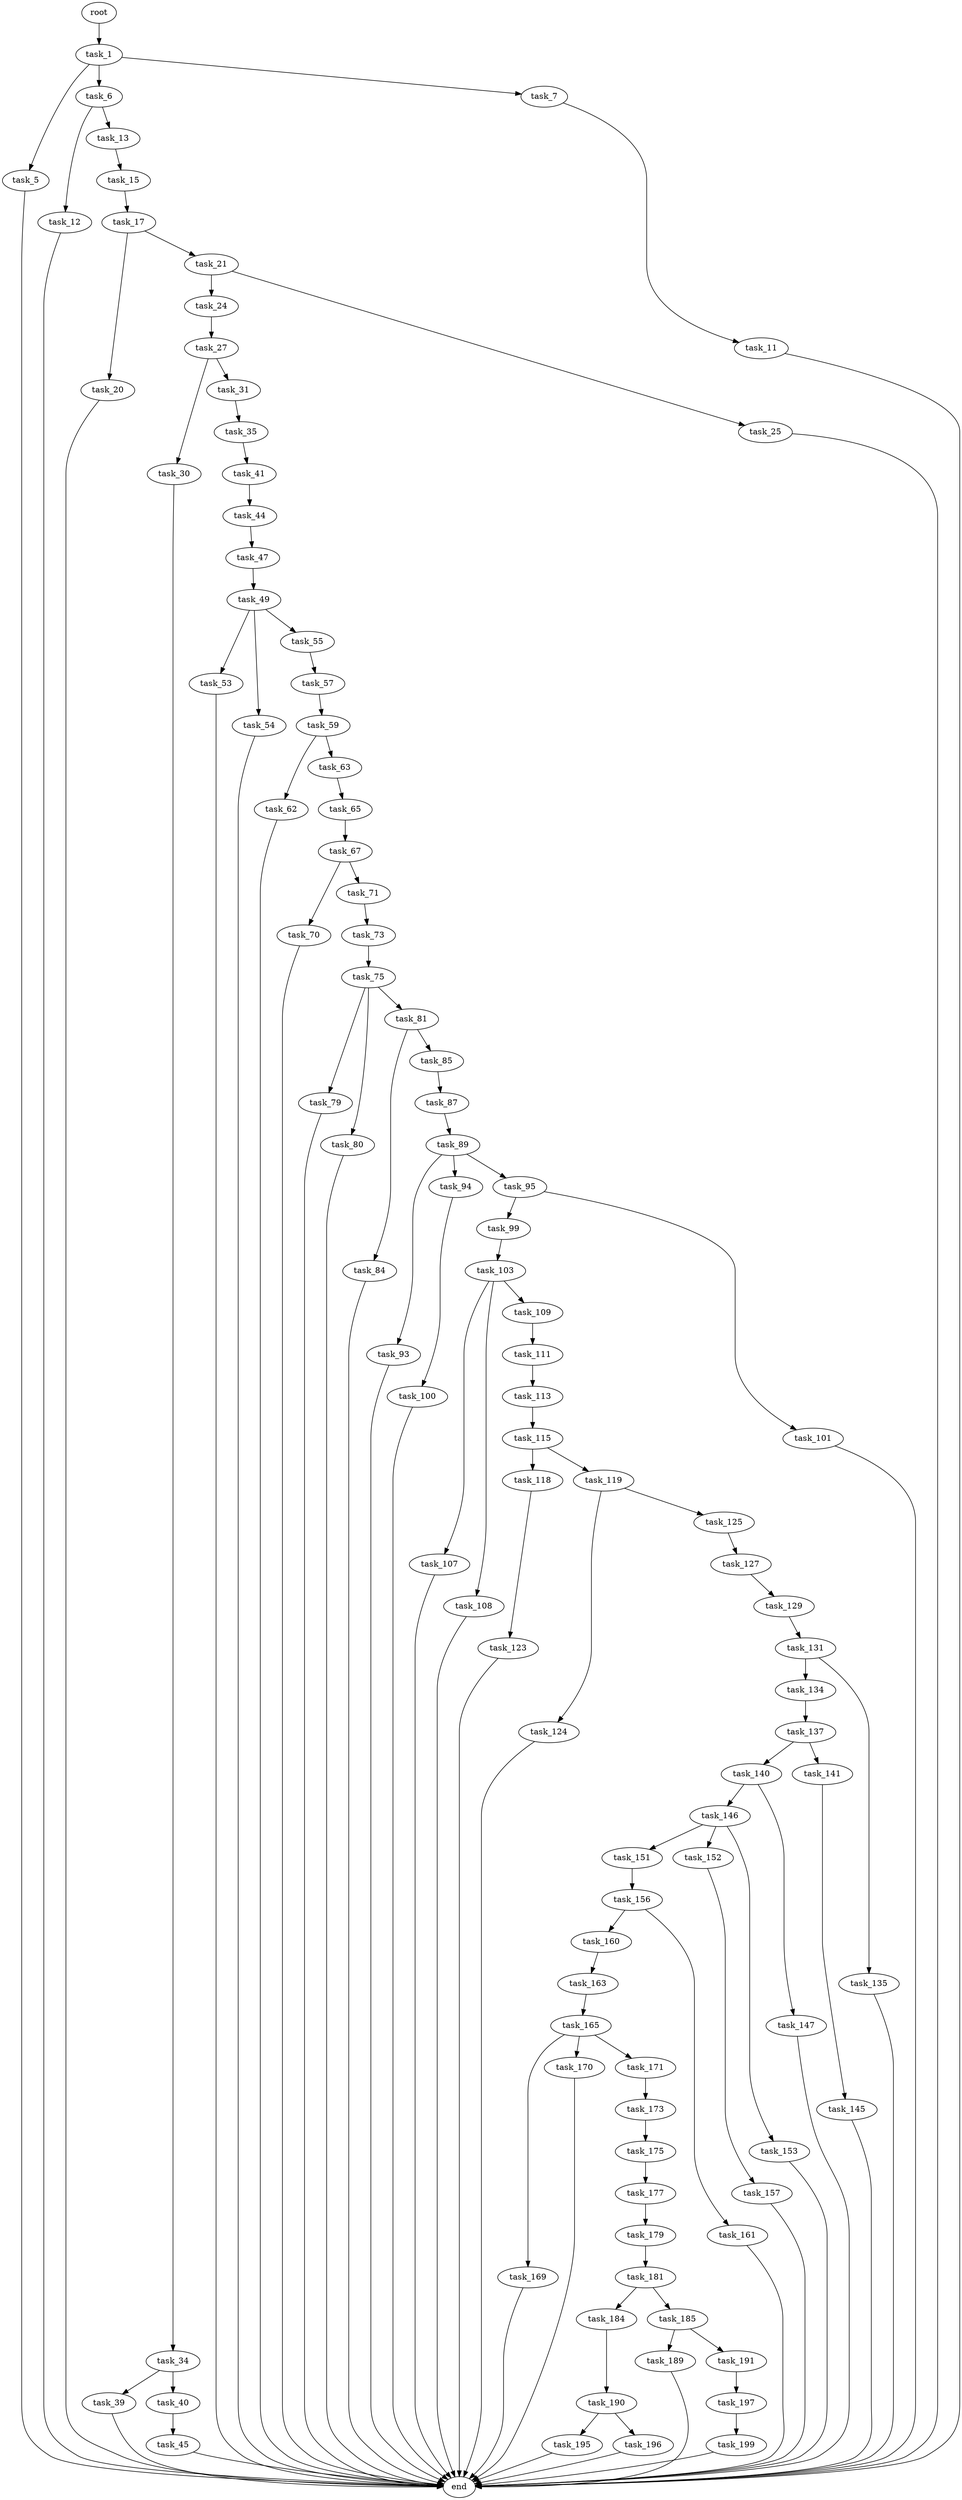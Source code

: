 digraph G {
  root [size="0.000000"];
  task_1 [size="27646031268.000000"];
  task_5 [size="93949486815.000000"];
  task_6 [size="368202845958.000000"];
  task_7 [size="29351802505.000000"];
  end [size="0.000000"];
  task_12 [size="8236593796.000000"];
  task_13 [size="134217728000.000000"];
  task_11 [size="782757789696.000000"];
  task_15 [size="549755813888.000000"];
  task_17 [size="36450075534.000000"];
  task_20 [size="18592059042.000000"];
  task_21 [size="1264942749.000000"];
  task_24 [size="134217728000.000000"];
  task_25 [size="75119211912.000000"];
  task_27 [size="38014732414.000000"];
  task_30 [size="231928233984.000000"];
  task_31 [size="10863515809.000000"];
  task_34 [size="575376687431.000000"];
  task_35 [size="68719476736.000000"];
  task_39 [size="28258204916.000000"];
  task_40 [size="283753604573.000000"];
  task_41 [size="782757789696.000000"];
  task_45 [size="99711518272.000000"];
  task_44 [size="549755813888.000000"];
  task_47 [size="24185305738.000000"];
  task_49 [size="154687722305.000000"];
  task_53 [size="177699246924.000000"];
  task_54 [size="221812014893.000000"];
  task_55 [size="243347318345.000000"];
  task_57 [size="6449923371.000000"];
  task_59 [size="17465910256.000000"];
  task_62 [size="43103610487.000000"];
  task_63 [size="79970912855.000000"];
  task_65 [size="5869648948.000000"];
  task_67 [size="22158591648.000000"];
  task_70 [size="29368430774.000000"];
  task_71 [size="26717674841.000000"];
  task_73 [size="27703839902.000000"];
  task_75 [size="35118423076.000000"];
  task_79 [size="231928233984.000000"];
  task_80 [size="35902069807.000000"];
  task_81 [size="8589934592.000000"];
  task_84 [size="1073741824000.000000"];
  task_85 [size="2131076720.000000"];
  task_87 [size="64118784631.000000"];
  task_89 [size="674095821659.000000"];
  task_93 [size="134099976132.000000"];
  task_94 [size="37116458122.000000"];
  task_95 [size="152152739191.000000"];
  task_100 [size="13087171332.000000"];
  task_99 [size="1033865949226.000000"];
  task_101 [size="8589934592.000000"];
  task_103 [size="896663817420.000000"];
  task_107 [size="3256034631.000000"];
  task_108 [size="396806952179.000000"];
  task_109 [size="8589934592.000000"];
  task_111 [size="907024971279.000000"];
  task_113 [size="782757789696.000000"];
  task_115 [size="7882950831.000000"];
  task_118 [size="1406897423.000000"];
  task_119 [size="7957280577.000000"];
  task_123 [size="14063791087.000000"];
  task_124 [size="231928233984.000000"];
  task_125 [size="782757789696.000000"];
  task_127 [size="524771429832.000000"];
  task_129 [size="230782879033.000000"];
  task_131 [size="134217728000.000000"];
  task_134 [size="39087044033.000000"];
  task_135 [size="676963481480.000000"];
  task_137 [size="885428362832.000000"];
  task_140 [size="2897641842.000000"];
  task_141 [size="8589934592.000000"];
  task_146 [size="782757789696.000000"];
  task_147 [size="134217728000.000000"];
  task_145 [size="549755813888.000000"];
  task_151 [size="231928233984.000000"];
  task_152 [size="68719476736.000000"];
  task_153 [size="8589934592.000000"];
  task_156 [size="68719476736.000000"];
  task_157 [size="26167316774.000000"];
  task_160 [size="108253946196.000000"];
  task_161 [size="28991029248.000000"];
  task_163 [size="68719476736.000000"];
  task_165 [size="68719476736.000000"];
  task_169 [size="616645784583.000000"];
  task_170 [size="368293445632.000000"];
  task_171 [size="549755813888.000000"];
  task_173 [size="665782893732.000000"];
  task_175 [size="134217728000.000000"];
  task_177 [size="889939763544.000000"];
  task_179 [size="1073741824000.000000"];
  task_181 [size="2131250066.000000"];
  task_184 [size="101796002138.000000"];
  task_185 [size="8589934592.000000"];
  task_190 [size="68719476736.000000"];
  task_189 [size="717392199711.000000"];
  task_191 [size="102671268360.000000"];
  task_195 [size="87097777392.000000"];
  task_196 [size="2646435118.000000"];
  task_197 [size="17099387151.000000"];
  task_199 [size="28991029248.000000"];

  root -> task_1 [size="1.000000"];
  task_1 -> task_5 [size="679477248.000000"];
  task_1 -> task_6 [size="679477248.000000"];
  task_1 -> task_7 [size="679477248.000000"];
  task_5 -> end [size="1.000000"];
  task_6 -> task_12 [size="411041792.000000"];
  task_6 -> task_13 [size="411041792.000000"];
  task_7 -> task_11 [size="33554432.000000"];
  task_12 -> end [size="1.000000"];
  task_13 -> task_15 [size="209715200.000000"];
  task_11 -> end [size="1.000000"];
  task_15 -> task_17 [size="536870912.000000"];
  task_17 -> task_20 [size="838860800.000000"];
  task_17 -> task_21 [size="838860800.000000"];
  task_20 -> end [size="1.000000"];
  task_21 -> task_24 [size="33554432.000000"];
  task_21 -> task_25 [size="33554432.000000"];
  task_24 -> task_27 [size="209715200.000000"];
  task_25 -> end [size="1.000000"];
  task_27 -> task_30 [size="679477248.000000"];
  task_27 -> task_31 [size="679477248.000000"];
  task_30 -> task_34 [size="301989888.000000"];
  task_31 -> task_35 [size="209715200.000000"];
  task_34 -> task_39 [size="838860800.000000"];
  task_34 -> task_40 [size="838860800.000000"];
  task_35 -> task_41 [size="134217728.000000"];
  task_39 -> end [size="1.000000"];
  task_40 -> task_45 [size="209715200.000000"];
  task_41 -> task_44 [size="679477248.000000"];
  task_45 -> end [size="1.000000"];
  task_44 -> task_47 [size="536870912.000000"];
  task_47 -> task_49 [size="411041792.000000"];
  task_49 -> task_53 [size="209715200.000000"];
  task_49 -> task_54 [size="209715200.000000"];
  task_49 -> task_55 [size="209715200.000000"];
  task_53 -> end [size="1.000000"];
  task_54 -> end [size="1.000000"];
  task_55 -> task_57 [size="209715200.000000"];
  task_57 -> task_59 [size="679477248.000000"];
  task_59 -> task_62 [size="536870912.000000"];
  task_59 -> task_63 [size="536870912.000000"];
  task_62 -> end [size="1.000000"];
  task_63 -> task_65 [size="75497472.000000"];
  task_65 -> task_67 [size="209715200.000000"];
  task_67 -> task_70 [size="536870912.000000"];
  task_67 -> task_71 [size="536870912.000000"];
  task_70 -> end [size="1.000000"];
  task_71 -> task_73 [size="838860800.000000"];
  task_73 -> task_75 [size="536870912.000000"];
  task_75 -> task_79 [size="679477248.000000"];
  task_75 -> task_80 [size="679477248.000000"];
  task_75 -> task_81 [size="679477248.000000"];
  task_79 -> end [size="1.000000"];
  task_80 -> end [size="1.000000"];
  task_81 -> task_84 [size="33554432.000000"];
  task_81 -> task_85 [size="33554432.000000"];
  task_84 -> end [size="1.000000"];
  task_85 -> task_87 [size="75497472.000000"];
  task_87 -> task_89 [size="209715200.000000"];
  task_89 -> task_93 [size="838860800.000000"];
  task_89 -> task_94 [size="838860800.000000"];
  task_89 -> task_95 [size="838860800.000000"];
  task_93 -> end [size="1.000000"];
  task_94 -> task_100 [size="838860800.000000"];
  task_95 -> task_99 [size="679477248.000000"];
  task_95 -> task_101 [size="679477248.000000"];
  task_100 -> end [size="1.000000"];
  task_99 -> task_103 [size="679477248.000000"];
  task_101 -> end [size="1.000000"];
  task_103 -> task_107 [size="838860800.000000"];
  task_103 -> task_108 [size="838860800.000000"];
  task_103 -> task_109 [size="838860800.000000"];
  task_107 -> end [size="1.000000"];
  task_108 -> end [size="1.000000"];
  task_109 -> task_111 [size="33554432.000000"];
  task_111 -> task_113 [size="679477248.000000"];
  task_113 -> task_115 [size="679477248.000000"];
  task_115 -> task_118 [size="301989888.000000"];
  task_115 -> task_119 [size="301989888.000000"];
  task_118 -> task_123 [size="33554432.000000"];
  task_119 -> task_124 [size="301989888.000000"];
  task_119 -> task_125 [size="301989888.000000"];
  task_123 -> end [size="1.000000"];
  task_124 -> end [size="1.000000"];
  task_125 -> task_127 [size="679477248.000000"];
  task_127 -> task_129 [size="536870912.000000"];
  task_129 -> task_131 [size="209715200.000000"];
  task_131 -> task_134 [size="209715200.000000"];
  task_131 -> task_135 [size="209715200.000000"];
  task_134 -> task_137 [size="75497472.000000"];
  task_135 -> end [size="1.000000"];
  task_137 -> task_140 [size="536870912.000000"];
  task_137 -> task_141 [size="536870912.000000"];
  task_140 -> task_146 [size="209715200.000000"];
  task_140 -> task_147 [size="209715200.000000"];
  task_141 -> task_145 [size="33554432.000000"];
  task_146 -> task_151 [size="679477248.000000"];
  task_146 -> task_152 [size="679477248.000000"];
  task_146 -> task_153 [size="679477248.000000"];
  task_147 -> end [size="1.000000"];
  task_145 -> end [size="1.000000"];
  task_151 -> task_156 [size="301989888.000000"];
  task_152 -> task_157 [size="134217728.000000"];
  task_153 -> end [size="1.000000"];
  task_156 -> task_160 [size="134217728.000000"];
  task_156 -> task_161 [size="134217728.000000"];
  task_157 -> end [size="1.000000"];
  task_160 -> task_163 [size="301989888.000000"];
  task_161 -> end [size="1.000000"];
  task_163 -> task_165 [size="134217728.000000"];
  task_165 -> task_169 [size="134217728.000000"];
  task_165 -> task_170 [size="134217728.000000"];
  task_165 -> task_171 [size="134217728.000000"];
  task_169 -> end [size="1.000000"];
  task_170 -> end [size="1.000000"];
  task_171 -> task_173 [size="536870912.000000"];
  task_173 -> task_175 [size="838860800.000000"];
  task_175 -> task_177 [size="209715200.000000"];
  task_177 -> task_179 [size="536870912.000000"];
  task_179 -> task_181 [size="838860800.000000"];
  task_181 -> task_184 [size="33554432.000000"];
  task_181 -> task_185 [size="33554432.000000"];
  task_184 -> task_190 [size="209715200.000000"];
  task_185 -> task_189 [size="33554432.000000"];
  task_185 -> task_191 [size="33554432.000000"];
  task_190 -> task_195 [size="134217728.000000"];
  task_190 -> task_196 [size="134217728.000000"];
  task_189 -> end [size="1.000000"];
  task_191 -> task_197 [size="134217728.000000"];
  task_195 -> end [size="1.000000"];
  task_196 -> end [size="1.000000"];
  task_197 -> task_199 [size="301989888.000000"];
  task_199 -> end [size="1.000000"];
}
